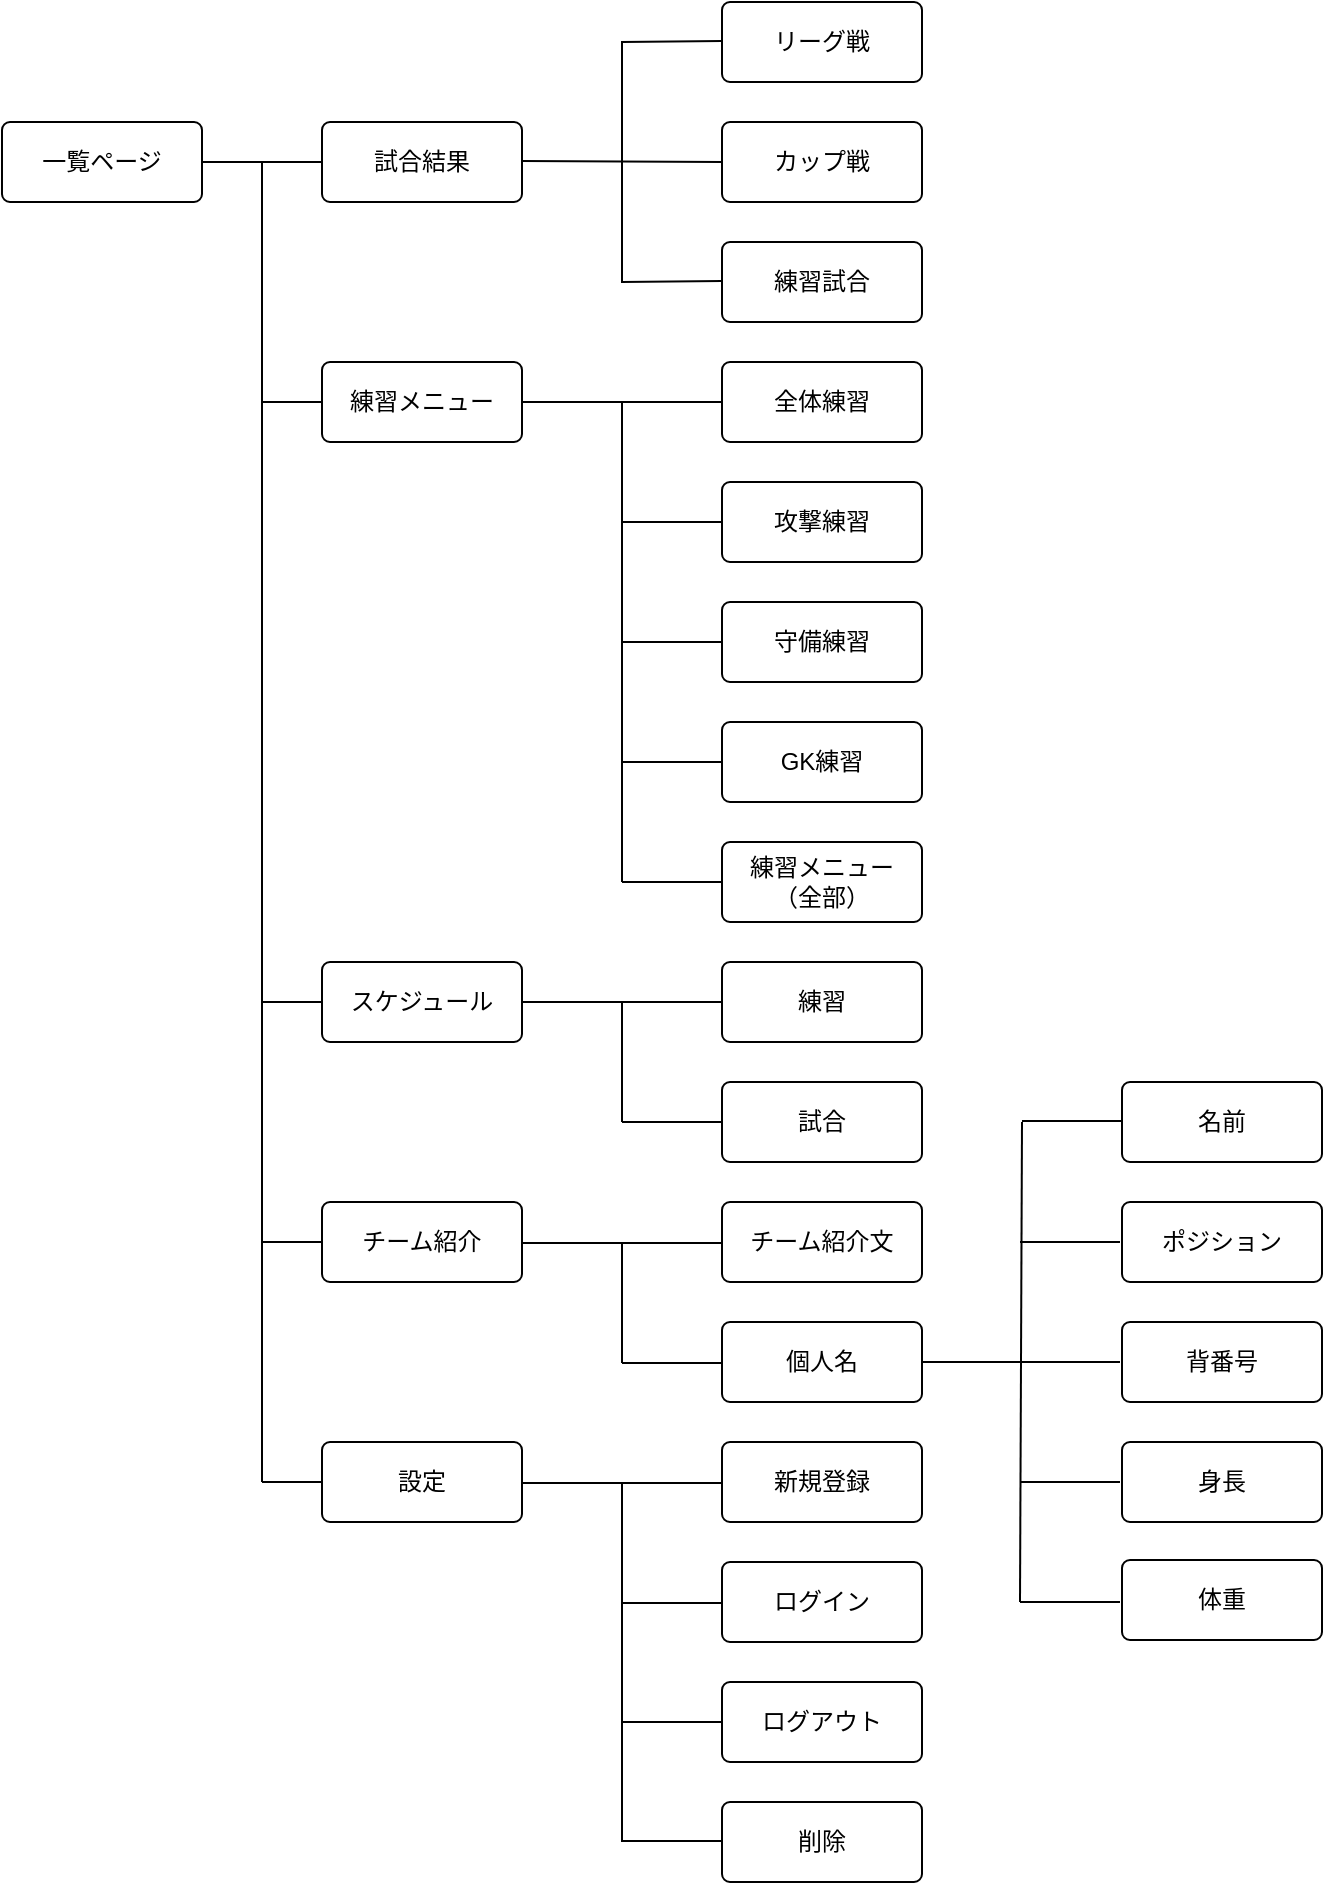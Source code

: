 <mxfile>
    <diagram id="Vula4Mh7jKJQZO3NJ_6q" name="ページ1">
        <mxGraphModel dx="748" dy="680" grid="1" gridSize="10" guides="1" tooltips="1" connect="1" arrows="1" fold="1" page="1" pageScale="1" pageWidth="827" pageHeight="1169" math="0" shadow="0">
            <root>
                <mxCell id="0"/>
                <mxCell id="1" parent="0"/>
                <mxCell id="2" value="一覧ページ" style="rounded=1;arcSize=10;whiteSpace=wrap;html=1;align=center;" parent="1" vertex="1">
                    <mxGeometry x="40" y="80" width="100" height="40" as="geometry"/>
                </mxCell>
                <mxCell id="3" value="試合結果" style="rounded=1;arcSize=10;whiteSpace=wrap;html=1;align=center;" parent="1" vertex="1">
                    <mxGeometry x="200" y="80" width="100" height="40" as="geometry"/>
                </mxCell>
                <mxCell id="4" value="練習メニュー" style="rounded=1;arcSize=10;whiteSpace=wrap;html=1;align=center;" parent="1" vertex="1">
                    <mxGeometry x="200" y="200" width="100" height="40" as="geometry"/>
                </mxCell>
                <mxCell id="5" value="設定" style="rounded=1;arcSize=10;whiteSpace=wrap;html=1;align=center;" parent="1" vertex="1">
                    <mxGeometry x="200" y="740" width="100" height="40" as="geometry"/>
                </mxCell>
                <mxCell id="6" value="チーム紹介" style="rounded=1;arcSize=10;whiteSpace=wrap;html=1;align=center;" parent="1" vertex="1">
                    <mxGeometry x="200" y="620" width="100" height="40" as="geometry"/>
                </mxCell>
                <mxCell id="7" value="スケジュール" style="rounded=1;arcSize=10;whiteSpace=wrap;html=1;align=center;" parent="1" vertex="1">
                    <mxGeometry x="200" y="500" width="100" height="40" as="geometry"/>
                </mxCell>
                <mxCell id="9" value="リーグ戦" style="rounded=1;arcSize=10;whiteSpace=wrap;html=1;align=center;" parent="1" vertex="1">
                    <mxGeometry x="400" y="20" width="100" height="40" as="geometry"/>
                </mxCell>
                <mxCell id="10" value="カップ戦" style="rounded=1;arcSize=10;whiteSpace=wrap;html=1;align=center;" parent="1" vertex="1">
                    <mxGeometry x="400" y="80" width="100" height="40" as="geometry"/>
                </mxCell>
                <mxCell id="11" value="練習試合" style="rounded=1;arcSize=10;whiteSpace=wrap;html=1;align=center;" parent="1" vertex="1">
                    <mxGeometry x="400" y="140" width="100" height="40" as="geometry"/>
                </mxCell>
                <mxCell id="12" value="攻撃練習" style="rounded=1;arcSize=10;whiteSpace=wrap;html=1;align=center;" parent="1" vertex="1">
                    <mxGeometry x="400" y="260" width="100" height="40" as="geometry"/>
                </mxCell>
                <mxCell id="13" value="全体練習" style="rounded=1;arcSize=10;whiteSpace=wrap;html=1;align=center;" parent="1" vertex="1">
                    <mxGeometry x="400" y="200" width="100" height="40" as="geometry"/>
                </mxCell>
                <mxCell id="15" value="練習メニュー&lt;br&gt;（全部）" style="rounded=1;arcSize=10;whiteSpace=wrap;html=1;align=center;" parent="1" vertex="1">
                    <mxGeometry x="400" y="440" width="100" height="40" as="geometry"/>
                </mxCell>
                <mxCell id="16" value="GK練習" style="rounded=1;arcSize=10;whiteSpace=wrap;html=1;align=center;" parent="1" vertex="1">
                    <mxGeometry x="400" y="380" width="100" height="40" as="geometry"/>
                </mxCell>
                <mxCell id="17" value="守備練習" style="rounded=1;arcSize=10;whiteSpace=wrap;html=1;align=center;" parent="1" vertex="1">
                    <mxGeometry x="400" y="320" width="100" height="40" as="geometry"/>
                </mxCell>
                <mxCell id="18" value="試合" style="rounded=1;arcSize=10;whiteSpace=wrap;html=1;align=center;" parent="1" vertex="1">
                    <mxGeometry x="400" y="560" width="100" height="40" as="geometry"/>
                </mxCell>
                <mxCell id="19" value="練習" style="rounded=1;arcSize=10;whiteSpace=wrap;html=1;align=center;" parent="1" vertex="1">
                    <mxGeometry x="400" y="500" width="100" height="40" as="geometry"/>
                </mxCell>
                <mxCell id="20" value="個人名" style="rounded=1;arcSize=10;whiteSpace=wrap;html=1;align=center;" parent="1" vertex="1">
                    <mxGeometry x="400" y="680" width="100" height="40" as="geometry"/>
                </mxCell>
                <mxCell id="21" value="チーム紹介文" style="rounded=1;arcSize=10;whiteSpace=wrap;html=1;align=center;" parent="1" vertex="1">
                    <mxGeometry x="400" y="620" width="100" height="40" as="geometry"/>
                </mxCell>
                <mxCell id="22" value="削除" style="rounded=1;arcSize=10;whiteSpace=wrap;html=1;align=center;" parent="1" vertex="1">
                    <mxGeometry x="400" y="920" width="100" height="40" as="geometry"/>
                </mxCell>
                <mxCell id="23" value="ログアウト" style="rounded=1;arcSize=10;whiteSpace=wrap;html=1;align=center;" parent="1" vertex="1">
                    <mxGeometry x="400" y="860" width="100" height="40" as="geometry"/>
                </mxCell>
                <mxCell id="24" value="ログイン" style="rounded=1;arcSize=10;whiteSpace=wrap;html=1;align=center;" parent="1" vertex="1">
                    <mxGeometry x="400" y="800" width="100" height="40" as="geometry"/>
                </mxCell>
                <mxCell id="25" value="新規登録" style="rounded=1;arcSize=10;whiteSpace=wrap;html=1;align=center;" parent="1" vertex="1">
                    <mxGeometry x="400" y="740" width="100" height="40" as="geometry"/>
                </mxCell>
                <mxCell id="26" value="身長" style="rounded=1;arcSize=10;whiteSpace=wrap;html=1;align=center;" parent="1" vertex="1">
                    <mxGeometry x="600" y="740" width="100" height="40" as="geometry"/>
                </mxCell>
                <mxCell id="27" value="背番号" style="rounded=1;arcSize=10;whiteSpace=wrap;html=1;align=center;" parent="1" vertex="1">
                    <mxGeometry x="600" y="680" width="100" height="40" as="geometry"/>
                </mxCell>
                <mxCell id="28" value="ポジション" style="rounded=1;arcSize=10;whiteSpace=wrap;html=1;align=center;" parent="1" vertex="1">
                    <mxGeometry x="600" y="620" width="100" height="40" as="geometry"/>
                </mxCell>
                <mxCell id="29" value="名前" style="rounded=1;arcSize=10;whiteSpace=wrap;html=1;align=center;" parent="1" vertex="1">
                    <mxGeometry x="600" y="560" width="100" height="40" as="geometry"/>
                </mxCell>
                <mxCell id="30" value="体重" style="rounded=1;arcSize=10;whiteSpace=wrap;html=1;align=center;" parent="1" vertex="1">
                    <mxGeometry x="600" y="799" width="100" height="40" as="geometry"/>
                </mxCell>
                <mxCell id="31" value="" style="endArrow=none;html=1;rounded=0;exitX=1;exitY=0.5;exitDx=0;exitDy=0;entryX=0;entryY=0.5;entryDx=0;entryDy=0;" parent="1" source="2" target="3" edge="1">
                    <mxGeometry relative="1" as="geometry">
                        <mxPoint x="200" y="130" as="sourcePoint"/>
                        <mxPoint x="360" y="130" as="targetPoint"/>
                    </mxGeometry>
                </mxCell>
                <mxCell id="32" value="" style="endArrow=none;html=1;rounded=0;" parent="1" edge="1">
                    <mxGeometry relative="1" as="geometry">
                        <mxPoint x="170" y="760" as="sourcePoint"/>
                        <mxPoint x="170" y="99.5" as="targetPoint"/>
                    </mxGeometry>
                </mxCell>
                <mxCell id="33" value="" style="endArrow=none;html=1;rounded=0;" parent="1" edge="1">
                    <mxGeometry relative="1" as="geometry">
                        <mxPoint x="350" y="100" as="sourcePoint"/>
                        <mxPoint x="400" y="159.5" as="targetPoint"/>
                        <Array as="points">
                            <mxPoint x="350" y="160"/>
                        </Array>
                    </mxGeometry>
                </mxCell>
                <mxCell id="34" value="" style="endArrow=none;html=1;rounded=0;" parent="1" edge="1">
                    <mxGeometry relative="1" as="geometry">
                        <mxPoint x="350" y="100" as="sourcePoint"/>
                        <mxPoint x="400" y="39.5" as="targetPoint"/>
                        <Array as="points">
                            <mxPoint x="350" y="40"/>
                        </Array>
                    </mxGeometry>
                </mxCell>
                <mxCell id="35" value="" style="endArrow=none;html=1;rounded=0;" parent="1" edge="1">
                    <mxGeometry relative="1" as="geometry">
                        <mxPoint x="300" y="99.5" as="sourcePoint"/>
                        <mxPoint x="400" y="100" as="targetPoint"/>
                    </mxGeometry>
                </mxCell>
                <mxCell id="36" value="" style="endArrow=none;html=1;rounded=0;entryX=0;entryY=0.5;entryDx=0;entryDy=0;" parent="1" target="5" edge="1">
                    <mxGeometry relative="1" as="geometry">
                        <mxPoint x="170" y="760" as="sourcePoint"/>
                        <mxPoint x="360" y="680" as="targetPoint"/>
                    </mxGeometry>
                </mxCell>
                <mxCell id="37" value="" style="endArrow=none;html=1;rounded=0;entryX=0;entryY=0.5;entryDx=0;entryDy=0;" parent="1" target="6" edge="1">
                    <mxGeometry relative="1" as="geometry">
                        <mxPoint x="170" y="640" as="sourcePoint"/>
                        <mxPoint x="210" y="770" as="targetPoint"/>
                    </mxGeometry>
                </mxCell>
                <mxCell id="38" value="" style="endArrow=none;html=1;rounded=0;" parent="1" target="4" edge="1">
                    <mxGeometry relative="1" as="geometry">
                        <mxPoint x="170" y="220" as="sourcePoint"/>
                        <mxPoint x="230" y="480" as="targetPoint"/>
                    </mxGeometry>
                </mxCell>
                <mxCell id="39" value="" style="endArrow=none;html=1;rounded=0;entryX=0;entryY=0.5;entryDx=0;entryDy=0;" parent="1" target="7" edge="1">
                    <mxGeometry relative="1" as="geometry">
                        <mxPoint x="170" y="520" as="sourcePoint"/>
                        <mxPoint x="230" y="790" as="targetPoint"/>
                    </mxGeometry>
                </mxCell>
                <mxCell id="40" value="" style="line;strokeWidth=1;rotatable=0;dashed=0;labelPosition=right;align=left;verticalAlign=middle;spacingTop=0;spacingLeft=6;points=[];portConstraint=eastwest;" parent="1" vertex="1">
                    <mxGeometry x="300" y="215" width="100" height="10" as="geometry"/>
                </mxCell>
                <mxCell id="41" value="" style="endArrow=none;html=1;rounded=0;exitX=0.5;exitY=0.5;exitDx=0;exitDy=0;exitPerimeter=0;" parent="1" source="40" edge="1">
                    <mxGeometry relative="1" as="geometry">
                        <mxPoint x="370" y="130" as="sourcePoint"/>
                        <mxPoint x="350" y="460" as="targetPoint"/>
                    </mxGeometry>
                </mxCell>
                <mxCell id="42" value="" style="endArrow=none;html=1;rounded=0;" parent="1" edge="1">
                    <mxGeometry relative="1" as="geometry">
                        <mxPoint x="350" y="280" as="sourcePoint"/>
                        <mxPoint x="400" y="280" as="targetPoint"/>
                    </mxGeometry>
                </mxCell>
                <mxCell id="43" value="" style="endArrow=none;html=1;rounded=0;entryX=0;entryY=0.5;entryDx=0;entryDy=0;" parent="1" target="17" edge="1">
                    <mxGeometry relative="1" as="geometry">
                        <mxPoint x="350" y="340" as="sourcePoint"/>
                        <mxPoint x="410" y="290" as="targetPoint"/>
                    </mxGeometry>
                </mxCell>
                <mxCell id="44" value="" style="endArrow=none;html=1;rounded=0;entryX=0;entryY=0.5;entryDx=0;entryDy=0;" parent="1" target="16" edge="1">
                    <mxGeometry relative="1" as="geometry">
                        <mxPoint x="350" y="400" as="sourcePoint"/>
                        <mxPoint x="410" y="350" as="targetPoint"/>
                    </mxGeometry>
                </mxCell>
                <mxCell id="45" value="" style="endArrow=none;html=1;rounded=0;entryX=0;entryY=0.5;entryDx=0;entryDy=0;" parent="1" target="15" edge="1">
                    <mxGeometry relative="1" as="geometry">
                        <mxPoint x="350" y="460" as="sourcePoint"/>
                        <mxPoint x="410" y="410" as="targetPoint"/>
                    </mxGeometry>
                </mxCell>
                <mxCell id="47" value="" style="endArrow=none;html=1;rounded=0;entryX=0;entryY=0.5;entryDx=0;entryDy=0;exitX=1;exitY=0.5;exitDx=0;exitDy=0;" parent="1" source="7" target="19" edge="1">
                    <mxGeometry relative="1" as="geometry">
                        <mxPoint x="360" y="470" as="sourcePoint"/>
                        <mxPoint x="410" y="470" as="targetPoint"/>
                    </mxGeometry>
                </mxCell>
                <mxCell id="48" value="" style="endArrow=none;html=1;rounded=0;" parent="1" edge="1">
                    <mxGeometry relative="1" as="geometry">
                        <mxPoint x="350" y="520" as="sourcePoint"/>
                        <mxPoint x="350" y="580" as="targetPoint"/>
                    </mxGeometry>
                </mxCell>
                <mxCell id="50" value="" style="endArrow=none;html=1;rounded=0;entryX=0;entryY=0.5;entryDx=0;entryDy=0;" parent="1" target="18" edge="1">
                    <mxGeometry relative="1" as="geometry">
                        <mxPoint x="350" y="580" as="sourcePoint"/>
                        <mxPoint x="410" y="470" as="targetPoint"/>
                    </mxGeometry>
                </mxCell>
                <mxCell id="51" value="" style="endArrow=none;html=1;rounded=0;entryX=0;entryY=0.5;entryDx=0;entryDy=0;exitX=1;exitY=0.5;exitDx=0;exitDy=0;" parent="1" edge="1">
                    <mxGeometry relative="1" as="geometry">
                        <mxPoint x="300" y="640.5" as="sourcePoint"/>
                        <mxPoint x="400" y="640.5" as="targetPoint"/>
                    </mxGeometry>
                </mxCell>
                <mxCell id="52" value="" style="endArrow=none;html=1;rounded=0;" parent="1" edge="1">
                    <mxGeometry relative="1" as="geometry">
                        <mxPoint x="350" y="640.5" as="sourcePoint"/>
                        <mxPoint x="350" y="700.5" as="targetPoint"/>
                    </mxGeometry>
                </mxCell>
                <mxCell id="53" value="" style="endArrow=none;html=1;rounded=0;entryX=0;entryY=0.5;entryDx=0;entryDy=0;" parent="1" edge="1">
                    <mxGeometry relative="1" as="geometry">
                        <mxPoint x="350" y="700.5" as="sourcePoint"/>
                        <mxPoint x="400" y="700.5" as="targetPoint"/>
                    </mxGeometry>
                </mxCell>
                <mxCell id="54" value="" style="endArrow=none;html=1;rounded=0;entryX=0;entryY=0.5;entryDx=0;entryDy=0;exitX=1;exitY=0.5;exitDx=0;exitDy=0;" parent="1" edge="1">
                    <mxGeometry relative="1" as="geometry">
                        <mxPoint x="300" y="760.5" as="sourcePoint"/>
                        <mxPoint x="400" y="760.5" as="targetPoint"/>
                    </mxGeometry>
                </mxCell>
                <mxCell id="55" value="" style="endArrow=none;html=1;rounded=0;" parent="1" edge="1">
                    <mxGeometry relative="1" as="geometry">
                        <mxPoint x="350" y="760.5" as="sourcePoint"/>
                        <mxPoint x="350" y="940" as="targetPoint"/>
                    </mxGeometry>
                </mxCell>
                <mxCell id="56" value="" style="endArrow=none;html=1;rounded=0;entryX=0;entryY=0.5;entryDx=0;entryDy=0;" parent="1" edge="1">
                    <mxGeometry relative="1" as="geometry">
                        <mxPoint x="350" y="820.5" as="sourcePoint"/>
                        <mxPoint x="400" y="820.5" as="targetPoint"/>
                    </mxGeometry>
                </mxCell>
                <mxCell id="57" value="" style="endArrow=none;html=1;rounded=0;entryX=0;entryY=0.5;entryDx=0;entryDy=0;" parent="1" edge="1">
                    <mxGeometry relative="1" as="geometry">
                        <mxPoint x="350" y="880" as="sourcePoint"/>
                        <mxPoint x="400" y="880" as="targetPoint"/>
                    </mxGeometry>
                </mxCell>
                <mxCell id="58" value="" style="endArrow=none;html=1;rounded=0;entryX=0;entryY=0.5;entryDx=0;entryDy=0;" parent="1" edge="1">
                    <mxGeometry relative="1" as="geometry">
                        <mxPoint x="350" y="939.5" as="sourcePoint"/>
                        <mxPoint x="400" y="939.5" as="targetPoint"/>
                    </mxGeometry>
                </mxCell>
                <mxCell id="60" value="" style="endArrow=none;html=1;rounded=0;exitX=0.5;exitY=0.5;exitDx=0;exitDy=0;exitPerimeter=0;" parent="1" edge="1">
                    <mxGeometry relative="1" as="geometry">
                        <mxPoint x="550" y="580" as="sourcePoint"/>
                        <mxPoint x="549" y="820" as="targetPoint"/>
                    </mxGeometry>
                </mxCell>
                <mxCell id="61" value="" style="endArrow=none;html=1;rounded=0;" parent="1" edge="1">
                    <mxGeometry relative="1" as="geometry">
                        <mxPoint x="549" y="640" as="sourcePoint"/>
                        <mxPoint x="599" y="640" as="targetPoint"/>
                    </mxGeometry>
                </mxCell>
                <mxCell id="62" value="" style="endArrow=none;html=1;rounded=0;entryX=0;entryY=0.5;entryDx=0;entryDy=0;exitX=1;exitY=0.5;exitDx=0;exitDy=0;" parent="1" source="20" edge="1">
                    <mxGeometry relative="1" as="geometry">
                        <mxPoint x="549" y="700" as="sourcePoint"/>
                        <mxPoint x="599" y="700" as="targetPoint"/>
                    </mxGeometry>
                </mxCell>
                <mxCell id="63" value="" style="endArrow=none;html=1;rounded=0;entryX=0;entryY=0.5;entryDx=0;entryDy=0;" parent="1" edge="1">
                    <mxGeometry relative="1" as="geometry">
                        <mxPoint x="549" y="760" as="sourcePoint"/>
                        <mxPoint x="599" y="760" as="targetPoint"/>
                    </mxGeometry>
                </mxCell>
                <mxCell id="64" value="" style="endArrow=none;html=1;rounded=0;entryX=0;entryY=0.5;entryDx=0;entryDy=0;" parent="1" edge="1">
                    <mxGeometry relative="1" as="geometry">
                        <mxPoint x="549" y="820" as="sourcePoint"/>
                        <mxPoint x="599" y="820" as="targetPoint"/>
                    </mxGeometry>
                </mxCell>
                <mxCell id="66" value="" style="endArrow=none;html=1;rounded=0;" parent="1" edge="1">
                    <mxGeometry relative="1" as="geometry">
                        <mxPoint x="550" y="579.5" as="sourcePoint"/>
                        <mxPoint x="600" y="579.5" as="targetPoint"/>
                    </mxGeometry>
                </mxCell>
            </root>
        </mxGraphModel>
    </diagram>
</mxfile>